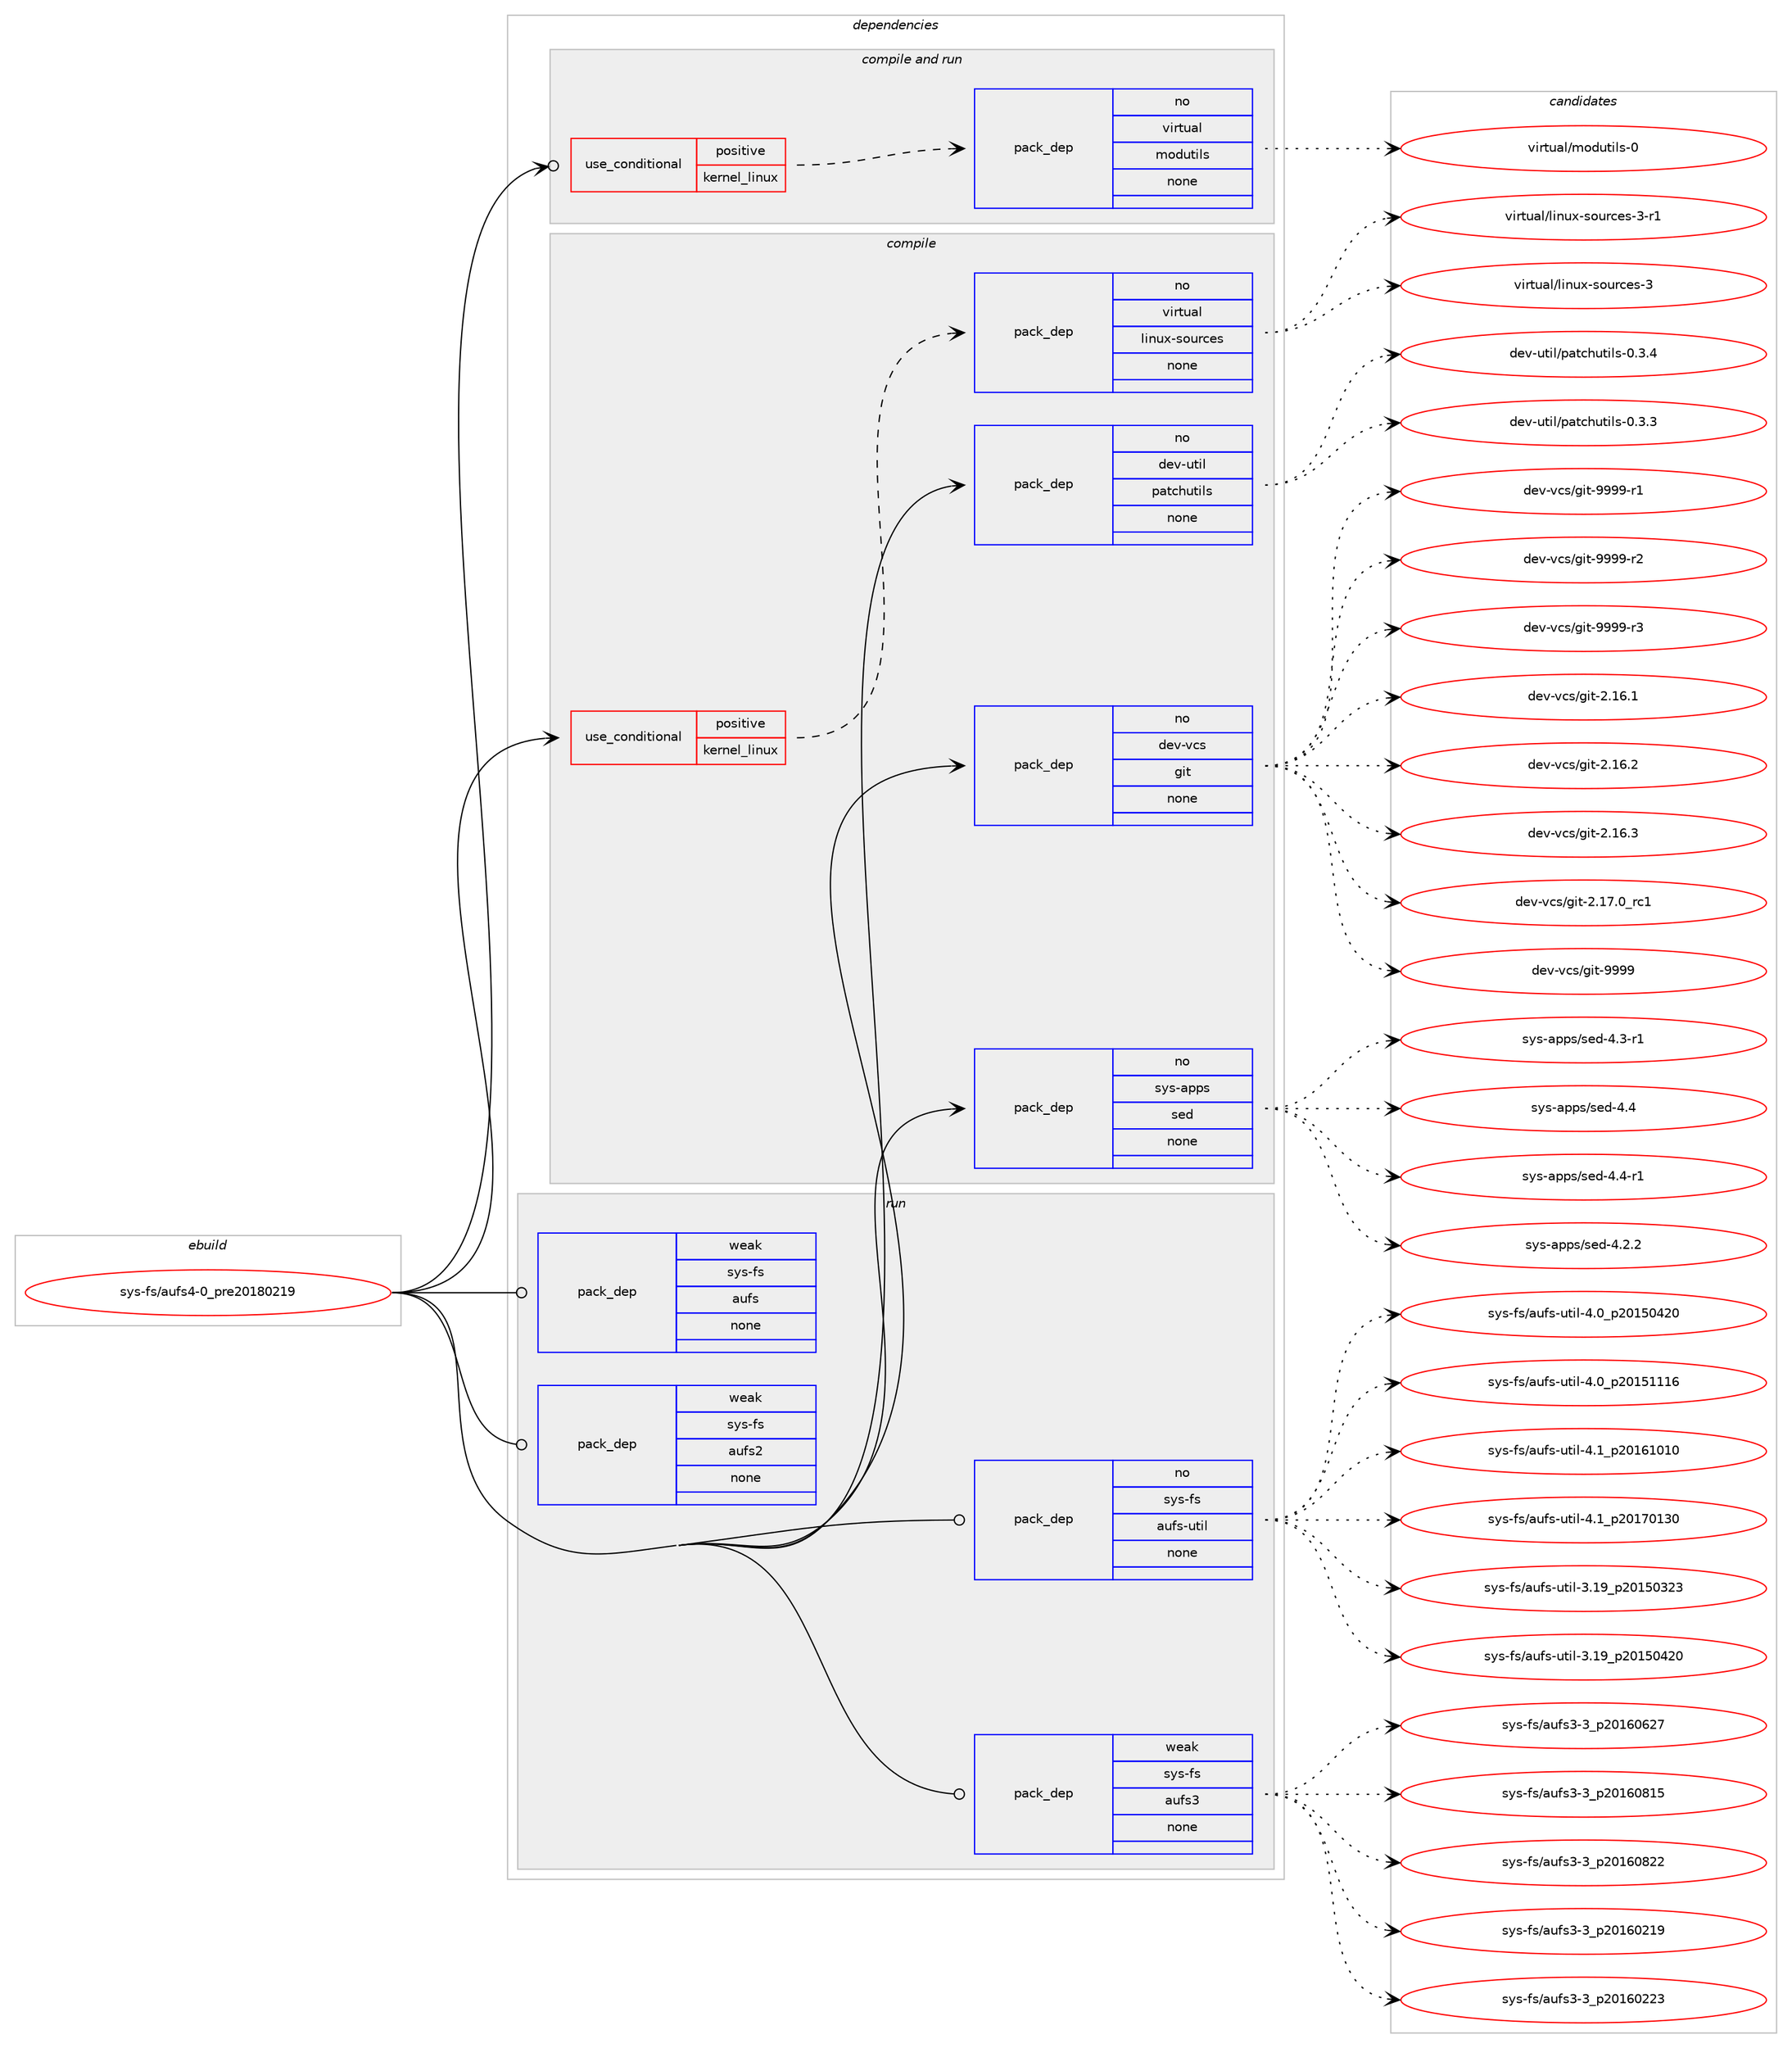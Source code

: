 digraph prolog {

# *************
# Graph options
# *************

newrank=true;
concentrate=true;
compound=true;
graph [rankdir=LR,fontname=Helvetica,fontsize=10,ranksep=1.5];#, ranksep=2.5, nodesep=0.2];
edge  [arrowhead=vee];
node  [fontname=Helvetica,fontsize=10];

# **********
# The ebuild
# **********

subgraph cluster_leftcol {
color=gray;
rank=same;
label=<<i>ebuild</i>>;
id [label="sys-fs/aufs4-0_pre20180219", color=red, width=4, href="../sys-fs/aufs4-0_pre20180219.svg"];
}

# ****************
# The dependencies
# ****************

subgraph cluster_midcol {
color=gray;
label=<<i>dependencies</i>>;
subgraph cluster_compile {
fillcolor="#eeeeee";
style=filled;
label=<<i>compile</i>>;
subgraph cond644 {
dependency6486 [label=<<TABLE BORDER="0" CELLBORDER="1" CELLSPACING="0" CELLPADDING="4"><TR><TD ROWSPAN="3" CELLPADDING="10">use_conditional</TD></TR><TR><TD>positive</TD></TR><TR><TD>kernel_linux</TD></TR></TABLE>>, shape=none, color=red];
subgraph pack5794 {
dependency6487 [label=<<TABLE BORDER="0" CELLBORDER="1" CELLSPACING="0" CELLPADDING="4" WIDTH="220"><TR><TD ROWSPAN="6" CELLPADDING="30">pack_dep</TD></TR><TR><TD WIDTH="110">no</TD></TR><TR><TD>virtual</TD></TR><TR><TD>linux-sources</TD></TR><TR><TD>none</TD></TR><TR><TD></TD></TR></TABLE>>, shape=none, color=blue];
}
dependency6486:e -> dependency6487:w [weight=20,style="dashed",arrowhead="vee"];
}
id:e -> dependency6486:w [weight=20,style="solid",arrowhead="vee"];
subgraph pack5795 {
dependency6488 [label=<<TABLE BORDER="0" CELLBORDER="1" CELLSPACING="0" CELLPADDING="4" WIDTH="220"><TR><TD ROWSPAN="6" CELLPADDING="30">pack_dep</TD></TR><TR><TD WIDTH="110">no</TD></TR><TR><TD>dev-util</TD></TR><TR><TD>patchutils</TD></TR><TR><TD>none</TD></TR><TR><TD></TD></TR></TABLE>>, shape=none, color=blue];
}
id:e -> dependency6488:w [weight=20,style="solid",arrowhead="vee"];
subgraph pack5796 {
dependency6489 [label=<<TABLE BORDER="0" CELLBORDER="1" CELLSPACING="0" CELLPADDING="4" WIDTH="220"><TR><TD ROWSPAN="6" CELLPADDING="30">pack_dep</TD></TR><TR><TD WIDTH="110">no</TD></TR><TR><TD>dev-vcs</TD></TR><TR><TD>git</TD></TR><TR><TD>none</TD></TR><TR><TD></TD></TR></TABLE>>, shape=none, color=blue];
}
id:e -> dependency6489:w [weight=20,style="solid",arrowhead="vee"];
subgraph pack5797 {
dependency6490 [label=<<TABLE BORDER="0" CELLBORDER="1" CELLSPACING="0" CELLPADDING="4" WIDTH="220"><TR><TD ROWSPAN="6" CELLPADDING="30">pack_dep</TD></TR><TR><TD WIDTH="110">no</TD></TR><TR><TD>sys-apps</TD></TR><TR><TD>sed</TD></TR><TR><TD>none</TD></TR><TR><TD></TD></TR></TABLE>>, shape=none, color=blue];
}
id:e -> dependency6490:w [weight=20,style="solid",arrowhead="vee"];
}
subgraph cluster_compileandrun {
fillcolor="#eeeeee";
style=filled;
label=<<i>compile and run</i>>;
subgraph cond645 {
dependency6491 [label=<<TABLE BORDER="0" CELLBORDER="1" CELLSPACING="0" CELLPADDING="4"><TR><TD ROWSPAN="3" CELLPADDING="10">use_conditional</TD></TR><TR><TD>positive</TD></TR><TR><TD>kernel_linux</TD></TR></TABLE>>, shape=none, color=red];
subgraph pack5798 {
dependency6492 [label=<<TABLE BORDER="0" CELLBORDER="1" CELLSPACING="0" CELLPADDING="4" WIDTH="220"><TR><TD ROWSPAN="6" CELLPADDING="30">pack_dep</TD></TR><TR><TD WIDTH="110">no</TD></TR><TR><TD>virtual</TD></TR><TR><TD>modutils</TD></TR><TR><TD>none</TD></TR><TR><TD></TD></TR></TABLE>>, shape=none, color=blue];
}
dependency6491:e -> dependency6492:w [weight=20,style="dashed",arrowhead="vee"];
}
id:e -> dependency6491:w [weight=20,style="solid",arrowhead="odotvee"];
}
subgraph cluster_run {
fillcolor="#eeeeee";
style=filled;
label=<<i>run</i>>;
subgraph pack5799 {
dependency6493 [label=<<TABLE BORDER="0" CELLBORDER="1" CELLSPACING="0" CELLPADDING="4" WIDTH="220"><TR><TD ROWSPAN="6" CELLPADDING="30">pack_dep</TD></TR><TR><TD WIDTH="110">no</TD></TR><TR><TD>sys-fs</TD></TR><TR><TD>aufs-util</TD></TR><TR><TD>none</TD></TR><TR><TD></TD></TR></TABLE>>, shape=none, color=blue];
}
id:e -> dependency6493:w [weight=20,style="solid",arrowhead="odot"];
subgraph pack5800 {
dependency6494 [label=<<TABLE BORDER="0" CELLBORDER="1" CELLSPACING="0" CELLPADDING="4" WIDTH="220"><TR><TD ROWSPAN="6" CELLPADDING="30">pack_dep</TD></TR><TR><TD WIDTH="110">weak</TD></TR><TR><TD>sys-fs</TD></TR><TR><TD>aufs</TD></TR><TR><TD>none</TD></TR><TR><TD></TD></TR></TABLE>>, shape=none, color=blue];
}
id:e -> dependency6494:w [weight=20,style="solid",arrowhead="odot"];
subgraph pack5801 {
dependency6495 [label=<<TABLE BORDER="0" CELLBORDER="1" CELLSPACING="0" CELLPADDING="4" WIDTH="220"><TR><TD ROWSPAN="6" CELLPADDING="30">pack_dep</TD></TR><TR><TD WIDTH="110">weak</TD></TR><TR><TD>sys-fs</TD></TR><TR><TD>aufs2</TD></TR><TR><TD>none</TD></TR><TR><TD></TD></TR></TABLE>>, shape=none, color=blue];
}
id:e -> dependency6495:w [weight=20,style="solid",arrowhead="odot"];
subgraph pack5802 {
dependency6496 [label=<<TABLE BORDER="0" CELLBORDER="1" CELLSPACING="0" CELLPADDING="4" WIDTH="220"><TR><TD ROWSPAN="6" CELLPADDING="30">pack_dep</TD></TR><TR><TD WIDTH="110">weak</TD></TR><TR><TD>sys-fs</TD></TR><TR><TD>aufs3</TD></TR><TR><TD>none</TD></TR><TR><TD></TD></TR></TABLE>>, shape=none, color=blue];
}
id:e -> dependency6496:w [weight=20,style="solid",arrowhead="odot"];
}
}

# **************
# The candidates
# **************

subgraph cluster_choices {
rank=same;
color=gray;
label=<<i>candidates</i>>;

subgraph choice5794 {
color=black;
nodesep=1;
choice118105114116117971084710810511011712045115111117114991011154551 [label="virtual/linux-sources-3", color=red, width=4,href="../virtual/linux-sources-3.svg"];
choice1181051141161179710847108105110117120451151111171149910111545514511449 [label="virtual/linux-sources-3-r1", color=red, width=4,href="../virtual/linux-sources-3-r1.svg"];
dependency6487:e -> choice118105114116117971084710810511011712045115111117114991011154551:w [style=dotted,weight="100"];
dependency6487:e -> choice1181051141161179710847108105110117120451151111171149910111545514511449:w [style=dotted,weight="100"];
}
subgraph choice5795 {
color=black;
nodesep=1;
choice10010111845117116105108471129711699104117116105108115454846514651 [label="dev-util/patchutils-0.3.3", color=red, width=4,href="../dev-util/patchutils-0.3.3.svg"];
choice10010111845117116105108471129711699104117116105108115454846514652 [label="dev-util/patchutils-0.3.4", color=red, width=4,href="../dev-util/patchutils-0.3.4.svg"];
dependency6488:e -> choice10010111845117116105108471129711699104117116105108115454846514651:w [style=dotted,weight="100"];
dependency6488:e -> choice10010111845117116105108471129711699104117116105108115454846514652:w [style=dotted,weight="100"];
}
subgraph choice5796 {
color=black;
nodesep=1;
choice10010111845118991154710310511645504649544649 [label="dev-vcs/git-2.16.1", color=red, width=4,href="../dev-vcs/git-2.16.1.svg"];
choice10010111845118991154710310511645504649544650 [label="dev-vcs/git-2.16.2", color=red, width=4,href="../dev-vcs/git-2.16.2.svg"];
choice10010111845118991154710310511645504649544651 [label="dev-vcs/git-2.16.3", color=red, width=4,href="../dev-vcs/git-2.16.3.svg"];
choice10010111845118991154710310511645504649554648951149949 [label="dev-vcs/git-2.17.0_rc1", color=red, width=4,href="../dev-vcs/git-2.17.0_rc1.svg"];
choice1001011184511899115471031051164557575757 [label="dev-vcs/git-9999", color=red, width=4,href="../dev-vcs/git-9999.svg"];
choice10010111845118991154710310511645575757574511449 [label="dev-vcs/git-9999-r1", color=red, width=4,href="../dev-vcs/git-9999-r1.svg"];
choice10010111845118991154710310511645575757574511450 [label="dev-vcs/git-9999-r2", color=red, width=4,href="../dev-vcs/git-9999-r2.svg"];
choice10010111845118991154710310511645575757574511451 [label="dev-vcs/git-9999-r3", color=red, width=4,href="../dev-vcs/git-9999-r3.svg"];
dependency6489:e -> choice10010111845118991154710310511645504649544649:w [style=dotted,weight="100"];
dependency6489:e -> choice10010111845118991154710310511645504649544650:w [style=dotted,weight="100"];
dependency6489:e -> choice10010111845118991154710310511645504649544651:w [style=dotted,weight="100"];
dependency6489:e -> choice10010111845118991154710310511645504649554648951149949:w [style=dotted,weight="100"];
dependency6489:e -> choice1001011184511899115471031051164557575757:w [style=dotted,weight="100"];
dependency6489:e -> choice10010111845118991154710310511645575757574511449:w [style=dotted,weight="100"];
dependency6489:e -> choice10010111845118991154710310511645575757574511450:w [style=dotted,weight="100"];
dependency6489:e -> choice10010111845118991154710310511645575757574511451:w [style=dotted,weight="100"];
}
subgraph choice5797 {
color=black;
nodesep=1;
choice115121115459711211211547115101100455246504650 [label="sys-apps/sed-4.2.2", color=red, width=4,href="../sys-apps/sed-4.2.2.svg"];
choice115121115459711211211547115101100455246514511449 [label="sys-apps/sed-4.3-r1", color=red, width=4,href="../sys-apps/sed-4.3-r1.svg"];
choice11512111545971121121154711510110045524652 [label="sys-apps/sed-4.4", color=red, width=4,href="../sys-apps/sed-4.4.svg"];
choice115121115459711211211547115101100455246524511449 [label="sys-apps/sed-4.4-r1", color=red, width=4,href="../sys-apps/sed-4.4-r1.svg"];
dependency6490:e -> choice115121115459711211211547115101100455246504650:w [style=dotted,weight="100"];
dependency6490:e -> choice115121115459711211211547115101100455246514511449:w [style=dotted,weight="100"];
dependency6490:e -> choice11512111545971121121154711510110045524652:w [style=dotted,weight="100"];
dependency6490:e -> choice115121115459711211211547115101100455246524511449:w [style=dotted,weight="100"];
}
subgraph choice5798 {
color=black;
nodesep=1;
choice11810511411611797108471091111001171161051081154548 [label="virtual/modutils-0", color=red, width=4,href="../virtual/modutils-0.svg"];
dependency6492:e -> choice11810511411611797108471091111001171161051081154548:w [style=dotted,weight="100"];
}
subgraph choice5799 {
color=black;
nodesep=1;
choice115121115451021154797117102115451171161051084551464957951125048495348515051 [label="sys-fs/aufs-util-3.19_p20150323", color=red, width=4,href="../sys-fs/aufs-util-3.19_p20150323.svg"];
choice115121115451021154797117102115451171161051084551464957951125048495348525048 [label="sys-fs/aufs-util-3.19_p20150420", color=red, width=4,href="../sys-fs/aufs-util-3.19_p20150420.svg"];
choice1151211154510211547971171021154511711610510845524648951125048495348525048 [label="sys-fs/aufs-util-4.0_p20150420", color=red, width=4,href="../sys-fs/aufs-util-4.0_p20150420.svg"];
choice1151211154510211547971171021154511711610510845524648951125048495349494954 [label="sys-fs/aufs-util-4.0_p20151116", color=red, width=4,href="../sys-fs/aufs-util-4.0_p20151116.svg"];
choice1151211154510211547971171021154511711610510845524649951125048495449484948 [label="sys-fs/aufs-util-4.1_p20161010", color=red, width=4,href="../sys-fs/aufs-util-4.1_p20161010.svg"];
choice1151211154510211547971171021154511711610510845524649951125048495548495148 [label="sys-fs/aufs-util-4.1_p20170130", color=red, width=4,href="../sys-fs/aufs-util-4.1_p20170130.svg"];
dependency6493:e -> choice115121115451021154797117102115451171161051084551464957951125048495348515051:w [style=dotted,weight="100"];
dependency6493:e -> choice115121115451021154797117102115451171161051084551464957951125048495348525048:w [style=dotted,weight="100"];
dependency6493:e -> choice1151211154510211547971171021154511711610510845524648951125048495348525048:w [style=dotted,weight="100"];
dependency6493:e -> choice1151211154510211547971171021154511711610510845524648951125048495349494954:w [style=dotted,weight="100"];
dependency6493:e -> choice1151211154510211547971171021154511711610510845524649951125048495449484948:w [style=dotted,weight="100"];
dependency6493:e -> choice1151211154510211547971171021154511711610510845524649951125048495548495148:w [style=dotted,weight="100"];
}
subgraph choice5800 {
color=black;
nodesep=1;
}
subgraph choice5801 {
color=black;
nodesep=1;
}
subgraph choice5802 {
color=black;
nodesep=1;
choice115121115451021154797117102115514551951125048495448504957 [label="sys-fs/aufs3-3_p20160219", color=red, width=4,href="../sys-fs/aufs3-3_p20160219.svg"];
choice115121115451021154797117102115514551951125048495448505051 [label="sys-fs/aufs3-3_p20160223", color=red, width=4,href="../sys-fs/aufs3-3_p20160223.svg"];
choice115121115451021154797117102115514551951125048495448545055 [label="sys-fs/aufs3-3_p20160627", color=red, width=4,href="../sys-fs/aufs3-3_p20160627.svg"];
choice115121115451021154797117102115514551951125048495448564953 [label="sys-fs/aufs3-3_p20160815", color=red, width=4,href="../sys-fs/aufs3-3_p20160815.svg"];
choice115121115451021154797117102115514551951125048495448565050 [label="sys-fs/aufs3-3_p20160822", color=red, width=4,href="../sys-fs/aufs3-3_p20160822.svg"];
dependency6496:e -> choice115121115451021154797117102115514551951125048495448504957:w [style=dotted,weight="100"];
dependency6496:e -> choice115121115451021154797117102115514551951125048495448505051:w [style=dotted,weight="100"];
dependency6496:e -> choice115121115451021154797117102115514551951125048495448545055:w [style=dotted,weight="100"];
dependency6496:e -> choice115121115451021154797117102115514551951125048495448564953:w [style=dotted,weight="100"];
dependency6496:e -> choice115121115451021154797117102115514551951125048495448565050:w [style=dotted,weight="100"];
}
}

}
